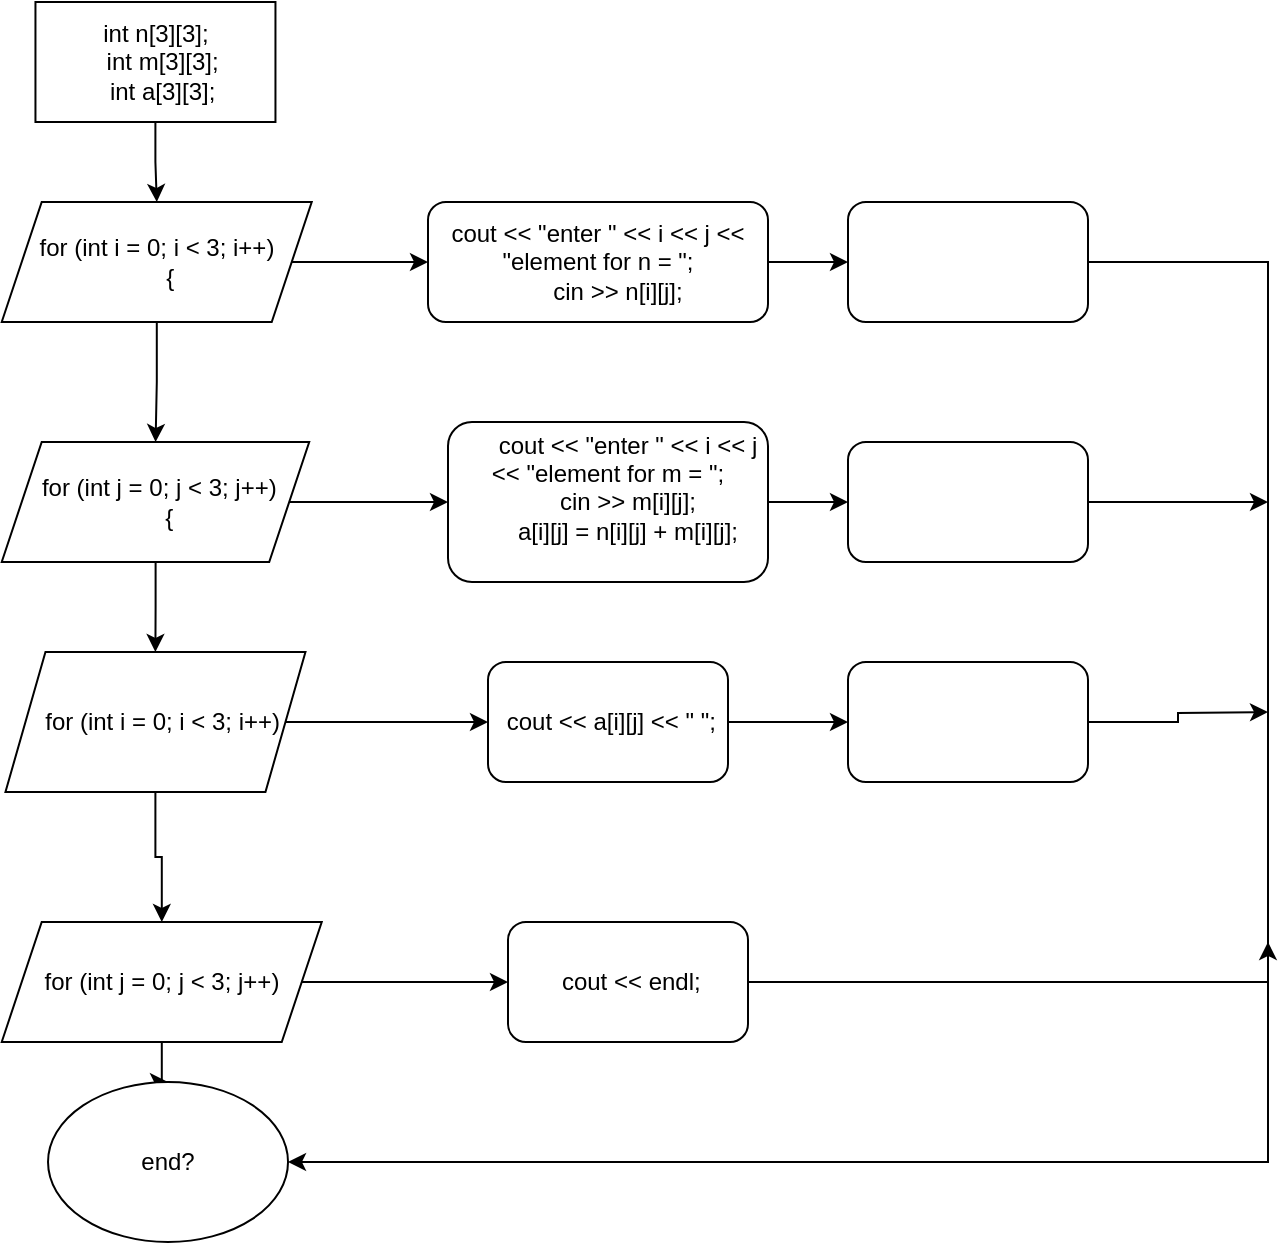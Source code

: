 <mxfile version="16.5.5" type="device"><diagram id="9Crp_C0kuorNwa00zxa_" name="Page-1"><mxGraphModel dx="1038" dy="539" grid="1" gridSize="10" guides="1" tooltips="1" connect="1" arrows="1" fold="1" page="1" pageScale="1" pageWidth="850" pageHeight="1100" math="0" shadow="0"><root><mxCell id="0"/><mxCell id="1" parent="0"/><mxCell id="4GiySMIAdp0xRdVz7rmW-21" value="" style="edgeStyle=orthogonalEdgeStyle;rounded=0;orthogonalLoop=1;jettySize=auto;html=1;" edge="1" parent="1" source="4GiySMIAdp0xRdVz7rmW-1" target="4GiySMIAdp0xRdVz7rmW-2"><mxGeometry relative="1" as="geometry"/></mxCell><mxCell id="4GiySMIAdp0xRdVz7rmW-1" value="&lt;div&gt;int n[3][3];&lt;/div&gt;&lt;div&gt;&amp;nbsp; int m[3][3];&lt;/div&gt;&lt;div&gt;&amp;nbsp; int a[3][3];&lt;/div&gt;" style="rounded=0;whiteSpace=wrap;html=1;" vertex="1" parent="1"><mxGeometry x="33.73" y="10" width="120" height="60" as="geometry"/></mxCell><mxCell id="4GiySMIAdp0xRdVz7rmW-11" style="edgeStyle=orthogonalEdgeStyle;rounded=0;orthogonalLoop=1;jettySize=auto;html=1;" edge="1" parent="1" source="4GiySMIAdp0xRdVz7rmW-2" target="4GiySMIAdp0xRdVz7rmW-9"><mxGeometry relative="1" as="geometry"/></mxCell><mxCell id="4GiySMIAdp0xRdVz7rmW-22" value="" style="edgeStyle=orthogonalEdgeStyle;rounded=0;orthogonalLoop=1;jettySize=auto;html=1;" edge="1" parent="1" source="4GiySMIAdp0xRdVz7rmW-2" target="4GiySMIAdp0xRdVz7rmW-3"><mxGeometry relative="1" as="geometry"/></mxCell><mxCell id="4GiySMIAdp0xRdVz7rmW-2" value="&lt;div&gt;for (int i = 0; i &amp;lt; 3; i++)&lt;/div&gt;&lt;div&gt;&amp;nbsp; &amp;nbsp; {&lt;/div&gt;" style="shape=parallelogram;perimeter=parallelogramPerimeter;whiteSpace=wrap;html=1;fixedSize=1;" vertex="1" parent="1"><mxGeometry x="16.86" y="110" width="155" height="60" as="geometry"/></mxCell><mxCell id="4GiySMIAdp0xRdVz7rmW-23" value="" style="edgeStyle=orthogonalEdgeStyle;rounded=0;orthogonalLoop=1;jettySize=auto;html=1;" edge="1" parent="1" source="4GiySMIAdp0xRdVz7rmW-3" target="4GiySMIAdp0xRdVz7rmW-4"><mxGeometry relative="1" as="geometry"/></mxCell><mxCell id="4GiySMIAdp0xRdVz7rmW-26" value="" style="edgeStyle=orthogonalEdgeStyle;rounded=0;orthogonalLoop=1;jettySize=auto;html=1;" edge="1" parent="1" source="4GiySMIAdp0xRdVz7rmW-3" target="4GiySMIAdp0xRdVz7rmW-15"><mxGeometry relative="1" as="geometry"/></mxCell><mxCell id="4GiySMIAdp0xRdVz7rmW-3" value="&lt;div&gt;&amp;nbsp;for (int j = 0; j &amp;lt; 3; j++)&lt;/div&gt;&lt;div&gt;&amp;nbsp; &amp;nbsp; {&lt;/div&gt;" style="shape=parallelogram;perimeter=parallelogramPerimeter;whiteSpace=wrap;html=1;fixedSize=1;" vertex="1" parent="1"><mxGeometry x="16.86" y="230" width="153.75" height="60" as="geometry"/></mxCell><mxCell id="4GiySMIAdp0xRdVz7rmW-24" value="" style="edgeStyle=orthogonalEdgeStyle;rounded=0;orthogonalLoop=1;jettySize=auto;html=1;" edge="1" parent="1" source="4GiySMIAdp0xRdVz7rmW-4" target="4GiySMIAdp0xRdVz7rmW-5"><mxGeometry relative="1" as="geometry"/></mxCell><mxCell id="4GiySMIAdp0xRdVz7rmW-29" value="" style="edgeStyle=orthogonalEdgeStyle;rounded=0;orthogonalLoop=1;jettySize=auto;html=1;" edge="1" parent="1" source="4GiySMIAdp0xRdVz7rmW-4" target="4GiySMIAdp0xRdVz7rmW-18"><mxGeometry relative="1" as="geometry"/></mxCell><mxCell id="4GiySMIAdp0xRdVz7rmW-4" value="&amp;nbsp; for (int i = 0; i &amp;lt; 3; i++)" style="shape=parallelogram;perimeter=parallelogramPerimeter;whiteSpace=wrap;html=1;fixedSize=1;" vertex="1" parent="1"><mxGeometry x="18.73" y="335" width="150" height="70" as="geometry"/></mxCell><mxCell id="4GiySMIAdp0xRdVz7rmW-25" value="" style="edgeStyle=orthogonalEdgeStyle;rounded=0;orthogonalLoop=1;jettySize=auto;html=1;" edge="1" parent="1" source="4GiySMIAdp0xRdVz7rmW-5" target="4GiySMIAdp0xRdVz7rmW-8"><mxGeometry relative="1" as="geometry"/></mxCell><mxCell id="4GiySMIAdp0xRdVz7rmW-32" style="edgeStyle=orthogonalEdgeStyle;rounded=0;orthogonalLoop=1;jettySize=auto;html=1;" edge="1" parent="1" source="4GiySMIAdp0xRdVz7rmW-5" target="4GiySMIAdp0xRdVz7rmW-20"><mxGeometry relative="1" as="geometry"/></mxCell><mxCell id="4GiySMIAdp0xRdVz7rmW-5" value="for (int j = 0; j &amp;lt; 3; j++)" style="shape=parallelogram;perimeter=parallelogramPerimeter;whiteSpace=wrap;html=1;fixedSize=1;" vertex="1" parent="1"><mxGeometry x="16.86" y="470" width="160.01" height="60" as="geometry"/></mxCell><mxCell id="4GiySMIAdp0xRdVz7rmW-8" value="end?" style="ellipse;whiteSpace=wrap;html=1;" vertex="1" parent="1"><mxGeometry x="40.01" y="550" width="120" height="80" as="geometry"/></mxCell><mxCell id="4GiySMIAdp0xRdVz7rmW-12" style="edgeStyle=orthogonalEdgeStyle;rounded=0;orthogonalLoop=1;jettySize=auto;html=1;" edge="1" parent="1" source="4GiySMIAdp0xRdVz7rmW-9" target="4GiySMIAdp0xRdVz7rmW-13"><mxGeometry relative="1" as="geometry"><mxPoint x="430" y="140" as="targetPoint"/></mxGeometry></mxCell><mxCell id="4GiySMIAdp0xRdVz7rmW-9" value="&lt;div&gt;cout &amp;lt;&amp;lt; &quot;enter &quot; &amp;lt;&amp;lt; i &amp;lt;&amp;lt; j &amp;lt;&amp;lt; &quot;element for n = &quot;;&lt;/div&gt;&lt;div&gt;&amp;nbsp; &amp;nbsp; &amp;nbsp; cin &amp;gt;&amp;gt; n[i][j];&lt;/div&gt;" style="rounded=1;whiteSpace=wrap;html=1;" vertex="1" parent="1"><mxGeometry x="230" y="110" width="170" height="60" as="geometry"/></mxCell><mxCell id="4GiySMIAdp0xRdVz7rmW-14" style="edgeStyle=orthogonalEdgeStyle;rounded=0;orthogonalLoop=1;jettySize=auto;html=1;entryX=1;entryY=0.5;entryDx=0;entryDy=0;" edge="1" parent="1" source="4GiySMIAdp0xRdVz7rmW-13" target="4GiySMIAdp0xRdVz7rmW-8"><mxGeometry relative="1" as="geometry"><mxPoint x="650" y="670" as="targetPoint"/><Array as="points"><mxPoint x="650" y="140"/><mxPoint x="650" y="590"/></Array></mxGeometry></mxCell><mxCell id="4GiySMIAdp0xRdVz7rmW-13" value="" style="rounded=1;whiteSpace=wrap;html=1;" vertex="1" parent="1"><mxGeometry x="440" y="110" width="120" height="60" as="geometry"/></mxCell><mxCell id="4GiySMIAdp0xRdVz7rmW-27" value="" style="edgeStyle=orthogonalEdgeStyle;rounded=0;orthogonalLoop=1;jettySize=auto;html=1;" edge="1" parent="1" source="4GiySMIAdp0xRdVz7rmW-15" target="4GiySMIAdp0xRdVz7rmW-16"><mxGeometry relative="1" as="geometry"/></mxCell><mxCell id="4GiySMIAdp0xRdVz7rmW-15" value="&lt;div&gt;&amp;nbsp; &amp;nbsp; &amp;nbsp; cout &amp;lt;&amp;lt; &quot;enter &quot; &amp;lt;&amp;lt; i &amp;lt;&amp;lt; j &amp;lt;&amp;lt; &quot;element for m = &quot;;&lt;/div&gt;&lt;div&gt;&amp;nbsp; &amp;nbsp; &amp;nbsp; cin &amp;gt;&amp;gt; m[i][j];&lt;/div&gt;&lt;div&gt;&amp;nbsp; &amp;nbsp; &amp;nbsp; a[i][j] = n[i][j] + m[i][j];&lt;/div&gt;&lt;div&gt;&lt;br&gt;&lt;/div&gt;" style="rounded=1;whiteSpace=wrap;html=1;" vertex="1" parent="1"><mxGeometry x="240" y="220" width="160" height="80" as="geometry"/></mxCell><mxCell id="4GiySMIAdp0xRdVz7rmW-28" style="edgeStyle=orthogonalEdgeStyle;rounded=0;orthogonalLoop=1;jettySize=auto;html=1;" edge="1" parent="1" source="4GiySMIAdp0xRdVz7rmW-16"><mxGeometry relative="1" as="geometry"><mxPoint x="650" y="260" as="targetPoint"/></mxGeometry></mxCell><mxCell id="4GiySMIAdp0xRdVz7rmW-16" value="" style="rounded=1;whiteSpace=wrap;html=1;" vertex="1" parent="1"><mxGeometry x="440" y="230" width="120" height="60" as="geometry"/></mxCell><mxCell id="4GiySMIAdp0xRdVz7rmW-30" value="" style="edgeStyle=orthogonalEdgeStyle;rounded=0;orthogonalLoop=1;jettySize=auto;html=1;" edge="1" parent="1" source="4GiySMIAdp0xRdVz7rmW-18" target="4GiySMIAdp0xRdVz7rmW-19"><mxGeometry relative="1" as="geometry"/></mxCell><mxCell id="4GiySMIAdp0xRdVz7rmW-18" value="&amp;nbsp;cout &amp;lt;&amp;lt; a[i][j] &amp;lt;&amp;lt; &quot; &quot;;" style="rounded=1;whiteSpace=wrap;html=1;" vertex="1" parent="1"><mxGeometry x="260" y="340" width="120" height="60" as="geometry"/></mxCell><mxCell id="4GiySMIAdp0xRdVz7rmW-31" style="edgeStyle=orthogonalEdgeStyle;rounded=0;orthogonalLoop=1;jettySize=auto;html=1;" edge="1" parent="1" source="4GiySMIAdp0xRdVz7rmW-19"><mxGeometry relative="1" as="geometry"><mxPoint x="650" y="365" as="targetPoint"/></mxGeometry></mxCell><mxCell id="4GiySMIAdp0xRdVz7rmW-19" value="" style="rounded=1;whiteSpace=wrap;html=1;" vertex="1" parent="1"><mxGeometry x="440" y="340" width="120" height="60" as="geometry"/></mxCell><mxCell id="4GiySMIAdp0xRdVz7rmW-33" style="edgeStyle=orthogonalEdgeStyle;rounded=0;orthogonalLoop=1;jettySize=auto;html=1;" edge="1" parent="1" source="4GiySMIAdp0xRdVz7rmW-20"><mxGeometry relative="1" as="geometry"><mxPoint x="650" y="480" as="targetPoint"/><Array as="points"><mxPoint x="650" y="500"/></Array></mxGeometry></mxCell><mxCell id="4GiySMIAdp0xRdVz7rmW-20" value="&amp;nbsp;cout &amp;lt;&amp;lt; endl;" style="rounded=1;whiteSpace=wrap;html=1;" vertex="1" parent="1"><mxGeometry x="270" y="470" width="120" height="60" as="geometry"/></mxCell></root></mxGraphModel></diagram></mxfile>